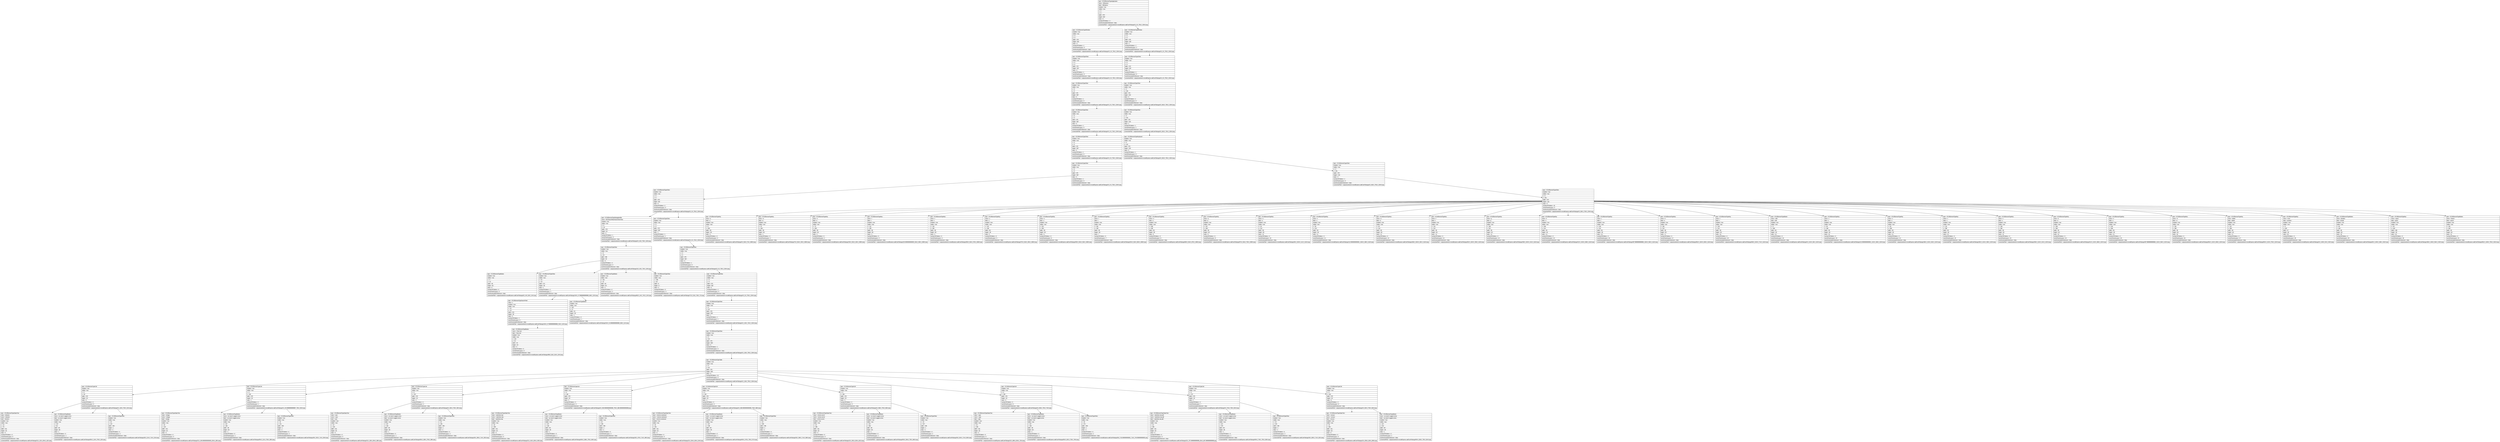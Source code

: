 digraph Layout {

	node [shape=record fontname=Arial];

	0	[label="{type = XCUIElementTypeApplication\l|name = AliExpress\l|label = AliExpress\l|enabled = true\l|visible = true\l|x = 0\l|y = 0\l|width = 375\l|height = 667\l|index = 0\l|numberOfChildren = 3\l|eventGeneratedOnElement = false \l|screenshotPath = outputs/android-to-ios/aliExpress-addCart/S4/pngs/0.0_0.0_750.0_1334.0.png\l}"]
	1	[label="{type = XCUIElementTypeWindow\l|enabled = true\l|visible = true\l|x = 0\l|y = 0\l|width = 375\l|height = 667\l|index = 0\l|numberOfChildren = 1\l|numInParentLayout = 0\l|eventGeneratedOnElement = false \l|screenshotPath = outputs/android-to-ios/aliExpress-addCart/S4/pngs/0.0_0.0_750.0_1334.0.png\l}"]
	2	[label="{type = XCUIElementTypeWindow\l|enabled = true\l|visible = true\l|x = 0\l|y = 0\l|width = 375\l|height = 667\l|index = 2\l|numberOfChildren = 1\l|numInParentLayout = 2\l|eventGeneratedOnElement = false \l|screenshotPath = outputs/android-to-ios/aliExpress-addCart/S4/pngs/0.0_0.0_750.0_1334.0.png\l}"]
	3	[label="{type = XCUIElementTypeOther\l|enabled = true\l|visible = true\l|x = 0\l|y = 0\l|width = 375\l|height = 667\l|index = 0\l|numberOfChildren = 1\l|numInParentLayout = 0\l|eventGeneratedOnElement = false \l|screenshotPath = outputs/android-to-ios/aliExpress-addCart/S4/pngs/0.0_0.0_750.0_1334.0.png\l}"]
	4	[label="{type = XCUIElementTypeOther\l|enabled = true\l|visible = true\l|x = 0\l|y = 0\l|width = 375\l|height = 667\l|index = 0\l|numberOfChildren = 1\l|numInParentLayout = 0\l|eventGeneratedOnElement = false \l|screenshotPath = outputs/android-to-ios/aliExpress-addCart/S4/pngs/0.0_0.0_750.0_1334.0.png\l}"]
	5	[label="{type = XCUIElementTypeOther\l|enabled = true\l|visible = true\l|x = 0\l|y = 0\l|width = 375\l|height = 667\l|index = 0\l|numberOfChildren = 1\l|numInParentLayout = 0\l|eventGeneratedOnElement = false \l|screenshotPath = outputs/android-to-ios/aliExpress-addCart/S4/pngs/0.0_0.0_750.0_1334.0.png\l}"]
	6	[label="{type = XCUIElementTypeOther\l|enabled = true\l|visible = true\l|x = 0\l|y = 451\l|width = 375\l|height = 216\l|index = 0\l|numberOfChildren = 2\l|numInParentLayout = 0\l|eventGeneratedOnElement = false \l|screenshotPath = outputs/android-to-ios/aliExpress-addCart/S4/pngs/0.0_902.0_750.0_1334.0.png\l}"]
	7	[label="{type = XCUIElementTypeOther\l|enabled = true\l|visible = true\l|x = 0\l|y = 0\l|width = 375\l|height = 667\l|index = 0\l|numberOfChildren = 1\l|numInParentLayout = 0\l|eventGeneratedOnElement = false \l|screenshotPath = outputs/android-to-ios/aliExpress-addCart/S4/pngs/0.0_0.0_750.0_1334.0.png\l}"]
	8	[label="{type = XCUIElementTypeOther\l|enabled = true\l|visible = true\l|x = 0\l|y = 451\l|width = 375\l|height = 216\l|index = 1\l|numberOfChildren = 1\l|numInParentLayout = 1\l|eventGeneratedOnElement = false \l|screenshotPath = outputs/android-to-ios/aliExpress-addCart/S4/pngs/0.0_902.0_750.0_1334.0.png\l}"]
	9	[label="{type = XCUIElementTypeOther\l|enabled = true\l|visible = true\l|x = 0\l|y = 0\l|width = 375\l|height = 667\l|index = 0\l|numberOfChildren = 1\l|numInParentLayout = 0\l|eventGeneratedOnElement = false \l|screenshotPath = outputs/android-to-ios/aliExpress-addCart/S4/pngs/0.0_0.0_750.0_1334.0.png\l}"]
	10	[label="{type = XCUIElementTypeKeyboard\l|enabled = true\l|visible = true\l|x = 0\l|y = 451\l|width = 375\l|height = 216\l|index = 0\l|numberOfChildren = 1\l|numInParentLayout = 0\l|eventGeneratedOnElement = false \l|screenshotPath = outputs/android-to-ios/aliExpress-addCart/S4/pngs/0.0_902.0_750.0_1334.0.png\l}"]
	11	[label="{type = XCUIElementTypeOther\l|enabled = true\l|visible = true\l|x = 0\l|y = 0\l|width = 375\l|height = 667\l|index = 0\l|numberOfChildren = 1\l|numInParentLayout = 0\l|eventGeneratedOnElement = false \l|screenshotPath = outputs/android-to-ios/aliExpress-addCart/S4/pngs/0.0_0.0_750.0_1334.0.png\l}"]
	12	[label="{type = XCUIElementTypeOther\l|enabled = true\l|visible = true\l|x = 0\l|y = 451\l|width = 375\l|height = 216\l|index = 0\l|numberOfChildren = 1\l|numInParentLayout = 0\l|eventGeneratedOnElement = false \l|screenshotPath = outputs/android-to-ios/aliExpress-addCart/S4/pngs/0.0_902.0_750.0_1334.0.png\l}"]
	13	[label="{type = XCUIElementTypeOther\l|enabled = true\l|visible = true\l|x = 0\l|y = 0\l|width = 375\l|height = 667\l|index = 0\l|numberOfChildren = 2\l|numInParentLayout = 0\l|eventGeneratedOnElement = false \l|screenshotPath = outputs/android-to-ios/aliExpress-addCart/S4/pngs/0.0_0.0_750.0_1334.0.png\l}"]
	14	[label="{type = XCUIElementTypeOther\l|enabled = true\l|visible = true\l|x = 0\l|y = 451\l|width = 375\l|height = 216\l|index = 0\l|numberOfChildren = 32\l|numInParentLayout = 0\l|eventGeneratedOnElement = false \l|screenshotPath = outputs/android-to-ios/aliExpress-addCart/S4/pngs/0.0_902.0_750.0_1334.0.png\l}"]
	15	[label="{type = XCUIElementTypeNavigationBar\l|name = AEXSearchMainSearchDoorView\l|enabled = true\l|visible = true\l|x = 0\l|y = 20\l|width = 375\l|height = 44\l|index = 0\l|numberOfChildren = 1\l|numInParentLayout = 0\l|eventGeneratedOnElement = false \l|screenshotPath = outputs/android-to-ios/aliExpress-addCart/S4/pngs/0.0_40.0_750.0_128.0.png\l}"]
	16	[label="{type = XCUIElementTypeOther\l|enabled = true\l|visible = true\l|x = 0\l|y = 0\l|width = 375\l|height = 667\l|index = 1\l|numberOfChildren = 1\l|numInParentLayout = 1\l|eventGeneratedOnElement = false \l|screenshotPath = outputs/android-to-ios/aliExpress-addCart/S4/pngs/0.0_0.0_750.0_1334.0.png\l}"]
	17	[label="{type = XCUIElementTypeKey\l|name = q\l|label = q\l|enabled = true\l|visible = true\l|x = 0\l|y = 458\l|width = 38\l|height = 46\l|index = 0\l|numberOfChildren = 0\l|numInParentLayout = 0\l|eventGeneratedOnElement = false \l|screenshotPath = outputs/android-to-ios/aliExpress-addCart/S4/pngs/0.0_916.0_76.0_1008.0.png\l}"]
	18	[label="{type = XCUIElementTypeKey\l|name = w\l|label = w\l|enabled = true\l|visible = true\l|x = 37\l|y = 458\l|width = 38\l|height = 46\l|index = 1\l|numberOfChildren = 0\l|numInParentLayout = 1\l|eventGeneratedOnElement = false \l|screenshotPath = outputs/android-to-ios/aliExpress-addCart/S4/pngs/74.0_916.0_150.0_1008.0.png\l}"]
	19	[label="{type = XCUIElementTypeKey\l|name = e\l|label = e\l|enabled = true\l|visible = true\l|x = 75\l|y = 458\l|width = 38\l|height = 46\l|index = 2\l|numberOfChildren = 0\l|numInParentLayout = 2\l|eventGeneratedOnElement = false \l|screenshotPath = outputs/android-to-ios/aliExpress-addCart/S4/pngs/150.0_916.0_226.0_1008.0.png\l}"]
	20	[label="{type = XCUIElementTypeKey\l|name = r\l|label = r\l|enabled = true\l|visible = true\l|x = 112\l|y = 458\l|width = 38\l|height = 46\l|index = 3\l|numberOfChildren = 0\l|numInParentLayout = 3\l|eventGeneratedOnElement = false \l|screenshotPath = outputs/android-to-ios/aliExpress-addCart/S4/pngs/224.00000000000003_916.0_300.0_1008.0.png\l}"]
	21	[label="{type = XCUIElementTypeKey\l|name = t\l|label = t\l|enabled = true\l|visible = true\l|x = 150\l|y = 458\l|width = 38\l|height = 46\l|index = 4\l|numberOfChildren = 0\l|numInParentLayout = 4\l|eventGeneratedOnElement = false \l|screenshotPath = outputs/android-to-ios/aliExpress-addCart/S4/pngs/300.0_916.0_376.0_1008.0.png\l}"]
	22	[label="{type = XCUIElementTypeKey\l|name = y\l|label = y\l|enabled = true\l|visible = true\l|x = 187\l|y = 458\l|width = 38\l|height = 46\l|index = 5\l|numberOfChildren = 0\l|numInParentLayout = 5\l|eventGeneratedOnElement = false \l|screenshotPath = outputs/android-to-ios/aliExpress-addCart/S4/pngs/374.0_916.0_450.0_1008.0.png\l}"]
	23	[label="{type = XCUIElementTypeKey\l|name = u\l|label = u\l|enabled = true\l|visible = true\l|x = 225\l|y = 458\l|width = 38\l|height = 46\l|index = 6\l|numberOfChildren = 0\l|numInParentLayout = 6\l|eventGeneratedOnElement = false \l|screenshotPath = outputs/android-to-ios/aliExpress-addCart/S4/pngs/450.0_916.0_526.0_1008.0.png\l}"]
	24	[label="{type = XCUIElementTypeKey\l|name = i\l|label = i\l|enabled = true\l|visible = true\l|x = 262\l|y = 458\l|width = 38\l|height = 46\l|index = 7\l|numberOfChildren = 0\l|numInParentLayout = 7\l|eventGeneratedOnElement = false \l|screenshotPath = outputs/android-to-ios/aliExpress-addCart/S4/pngs/524.0_916.0_600.0_1008.0.png\l}"]
	25	[label="{type = XCUIElementTypeKey\l|name = o\l|label = o\l|enabled = true\l|visible = true\l|x = 300\l|y = 458\l|width = 38\l|height = 46\l|index = 8\l|numberOfChildren = 0\l|numInParentLayout = 8\l|eventGeneratedOnElement = false \l|screenshotPath = outputs/android-to-ios/aliExpress-addCart/S4/pngs/600.0_916.0_676.0_1008.0.png\l}"]
	26	[label="{type = XCUIElementTypeKey\l|name = p\l|label = p\l|enabled = true\l|visible = true\l|x = 337\l|y = 458\l|width = 38\l|height = 46\l|index = 9\l|numberOfChildren = 0\l|numInParentLayout = 9\l|eventGeneratedOnElement = false \l|screenshotPath = outputs/android-to-ios/aliExpress-addCart/S4/pngs/674.0_916.0_750.0_1008.0.png\l}"]
	27	[label="{type = XCUIElementTypeKey\l|name = a\l|label = a\l|enabled = true\l|visible = true\l|x = 18\l|y = 512\l|width = 38\l|height = 46\l|index = 10\l|numberOfChildren = 0\l|numInParentLayout = 10\l|eventGeneratedOnElement = false \l|screenshotPath = outputs/android-to-ios/aliExpress-addCart/S4/pngs/36.0_1024.0_112.0_1116.0.png\l}"]
	28	[label="{type = XCUIElementTypeKey\l|name = s\l|label = s\l|enabled = true\l|visible = true\l|x = 56\l|y = 512\l|width = 38\l|height = 46\l|index = 11\l|numberOfChildren = 0\l|numInParentLayout = 11\l|eventGeneratedOnElement = false \l|screenshotPath = outputs/android-to-ios/aliExpress-addCart/S4/pngs/112.00000000000001_1024.0_188.0_1116.0.png\l}"]
	29	[label="{type = XCUIElementTypeKey\l|name = d\l|label = d\l|enabled = true\l|visible = true\l|x = 93\l|y = 512\l|width = 38\l|height = 46\l|index = 12\l|numberOfChildren = 0\l|numInParentLayout = 12\l|eventGeneratedOnElement = false \l|screenshotPath = outputs/android-to-ios/aliExpress-addCart/S4/pngs/186.0_1024.0_262.0_1116.0.png\l}"]
	30	[label="{type = XCUIElementTypeKey\l|name = f\l|label = f\l|enabled = true\l|visible = true\l|x = 131\l|y = 512\l|width = 38\l|height = 46\l|index = 13\l|numberOfChildren = 0\l|numInParentLayout = 13\l|eventGeneratedOnElement = false \l|screenshotPath = outputs/android-to-ios/aliExpress-addCart/S4/pngs/262.0_1024.0_338.0_1116.0.png\l}"]
	31	[label="{type = XCUIElementTypeKey\l|name = g\l|label = g\l|enabled = true\l|visible = true\l|x = 169\l|y = 512\l|width = 38\l|height = 46\l|index = 14\l|numberOfChildren = 0\l|numInParentLayout = 14\l|eventGeneratedOnElement = false \l|screenshotPath = outputs/android-to-ios/aliExpress-addCart/S4/pngs/338.0_1024.0_414.0_1116.0.png\l}"]
	32	[label="{type = XCUIElementTypeKey\l|name = h\l|label = h\l|enabled = true\l|visible = true\l|x = 206\l|y = 512\l|width = 38\l|height = 46\l|index = 15\l|numberOfChildren = 0\l|numInParentLayout = 15\l|eventGeneratedOnElement = false \l|screenshotPath = outputs/android-to-ios/aliExpress-addCart/S4/pngs/412.0_1024.0_488.0_1116.0.png\l}"]
	33	[label="{type = XCUIElementTypeKey\l|name = j\l|label = j\l|enabled = true\l|visible = true\l|x = 244\l|y = 512\l|width = 38\l|height = 46\l|index = 16\l|numberOfChildren = 0\l|numInParentLayout = 16\l|eventGeneratedOnElement = false \l|screenshotPath = outputs/android-to-ios/aliExpress-addCart/S4/pngs/487.99999999999994_1024.0_564.0_1116.0.png\l}"]
	34	[label="{type = XCUIElementTypeKey\l|name = k\l|label = k\l|enabled = true\l|visible = true\l|x = 281\l|y = 512\l|width = 38\l|height = 46\l|index = 17\l|numberOfChildren = 0\l|numInParentLayout = 17\l|eventGeneratedOnElement = false \l|screenshotPath = outputs/android-to-ios/aliExpress-addCart/S4/pngs/562.0_1024.0_638.0_1116.0.png\l}"]
	35	[label="{type = XCUIElementTypeKey\l|name = l\l|label = l\l|enabled = true\l|visible = true\l|x = 319\l|y = 512\l|width = 38\l|height = 46\l|index = 18\l|numberOfChildren = 0\l|numInParentLayout = 18\l|eventGeneratedOnElement = false \l|screenshotPath = outputs/android-to-ios/aliExpress-addCart/S4/pngs/638.0_1024.0_714.0_1116.0.png\l}"]
	36	[label="{type = XCUIElementTypeButton\l|name = shift\l|label = shift\l|enabled = true\l|visible = true\l|x = 0\l|y = 566\l|width = 48\l|height = 46\l|index = 19\l|numberOfChildren = 0\l|numInParentLayout = 19\l|eventGeneratedOnElement = false \l|screenshotPath = outputs/android-to-ios/aliExpress-addCart/S4/pngs/0.0_1132.0_96.0_1224.0.png\l}"]
	37	[label="{type = XCUIElementTypeKey\l|name = z\l|label = z\l|enabled = true\l|visible = true\l|x = 56\l|y = 566\l|width = 38\l|height = 46\l|index = 20\l|numberOfChildren = 0\l|numInParentLayout = 20\l|eventGeneratedOnElement = false \l|screenshotPath = outputs/android-to-ios/aliExpress-addCart/S4/pngs/112.00000000000001_1132.0_188.0_1224.0.png\l}"]
	38	[label="{type = XCUIElementTypeKey\l|name = x\l|label = x\l|enabled = true\l|visible = true\l|x = 93\l|y = 566\l|width = 38\l|height = 46\l|index = 21\l|numberOfChildren = 0\l|numInParentLayout = 21\l|eventGeneratedOnElement = false \l|screenshotPath = outputs/android-to-ios/aliExpress-addCart/S4/pngs/186.0_1132.0_262.0_1224.0.png\l}"]
	39	[label="{type = XCUIElementTypeKey\l|name = c\l|label = c\l|enabled = true\l|visible = true\l|x = 131\l|y = 566\l|width = 38\l|height = 46\l|index = 22\l|numberOfChildren = 0\l|numInParentLayout = 22\l|eventGeneratedOnElement = false \l|screenshotPath = outputs/android-to-ios/aliExpress-addCart/S4/pngs/262.0_1132.0_338.0_1224.0.png\l}"]
	40	[label="{type = XCUIElementTypeKey\l|name = v\l|label = v\l|enabled = true\l|visible = true\l|x = 169\l|y = 566\l|width = 38\l|height = 46\l|index = 23\l|numberOfChildren = 0\l|numInParentLayout = 23\l|eventGeneratedOnElement = false \l|screenshotPath = outputs/android-to-ios/aliExpress-addCart/S4/pngs/338.0_1132.0_414.0_1224.0.png\l}"]
	41	[label="{type = XCUIElementTypeKey\l|name = b\l|label = b\l|enabled = true\l|visible = true\l|x = 206\l|y = 566\l|width = 38\l|height = 46\l|index = 24\l|numberOfChildren = 0\l|numInParentLayout = 24\l|eventGeneratedOnElement = false \l|screenshotPath = outputs/android-to-ios/aliExpress-addCart/S4/pngs/412.0_1132.0_488.0_1224.0.png\l}"]
	42	[label="{type = XCUIElementTypeKey\l|name = n\l|label = n\l|enabled = true\l|visible = true\l|x = 244\l|y = 566\l|width = 38\l|height = 46\l|index = 25\l|numberOfChildren = 0\l|numInParentLayout = 25\l|eventGeneratedOnElement = false \l|screenshotPath = outputs/android-to-ios/aliExpress-addCart/S4/pngs/487.99999999999994_1132.0_564.0_1224.0.png\l}"]
	43	[label="{type = XCUIElementTypeKey\l|name = m\l|label = m\l|enabled = true\l|visible = true\l|x = 281\l|y = 566\l|width = 38\l|height = 46\l|index = 26\l|numberOfChildren = 0\l|numInParentLayout = 26\l|eventGeneratedOnElement = false \l|screenshotPath = outputs/android-to-ios/aliExpress-addCart/S4/pngs/562.0_1132.0_638.0_1224.0.png\l}"]
	44	[label="{type = XCUIElementTypeKey\l|name = delete\l|label = delete\l|enabled = true\l|visible = true\l|x = 327\l|y = 566\l|width = 48\l|height = 46\l|index = 27\l|numberOfChildren = 0\l|numInParentLayout = 27\l|eventGeneratedOnElement = false \l|screenshotPath = outputs/android-to-ios/aliExpress-addCart/S4/pngs/654.0_1132.0_750.0_1224.0.png\l}"]
	45	[label="{type = XCUIElementTypeKey\l|name = more\l|label = numbers\l|enabled = true\l|visible = true\l|x = 0\l|y = 620\l|width = 47\l|height = 46\l|index = 28\l|numberOfChildren = 0\l|numInParentLayout = 28\l|eventGeneratedOnElement = false \l|screenshotPath = outputs/android-to-ios/aliExpress-addCart/S4/pngs/0.0_1240.0_94.0_1332.0.png\l}"]
	46	[label="{type = XCUIElementTypeButton\l|name = dictation\l|label = Dictate\l|enabled = true\l|visible = true\l|x = 46\l|y = 620\l|width = 48\l|height = 46\l|index = 29\l|numberOfChildren = 0\l|numInParentLayout = 29\l|eventGeneratedOnElement = false \l|screenshotPath = outputs/android-to-ios/aliExpress-addCart/S4/pngs/92.0_1240.0_188.0_1332.0.png\l}"]
	47	[label="{type = XCUIElementTypeKey\l|name = space\l|label = space\l|enabled = true\l|visible = true\l|x = 93\l|y = 620\l|width = 189\l|height = 46\l|index = 30\l|numberOfChildren = 0\l|numInParentLayout = 30\l|eventGeneratedOnElement = false \l|screenshotPath = outputs/android-to-ios/aliExpress-addCart/S4/pngs/186.0_1240.0_564.0_1332.0.png\l}"]
	48	[label="{type = XCUIElementTypeButton\l|name = Search\l|label = search\l|enabled = true\l|visible = true\l|x = 281\l|y = 620\l|width = 94\l|height = 46\l|index = 31\l|numberOfChildren = 0\l|numInParentLayout = 31\l|eventGeneratedOnElement = false \l|screenshotPath = outputs/android-to-ios/aliExpress-addCart/S4/pngs/562.0_1240.0_750.0_1332.0.png\l}"]
	49	[label="{type = XCUIElementTypeOther\l|enabled = true\l|visible = true\l|x = 8\l|y = 20\l|width = 359\l|height = 44\l|index = 0\l|numberOfChildren = 4\l|numInParentLayout = 0\l|eventGeneratedOnElement = false \l|screenshotPath = outputs/android-to-ios/aliExpress-addCart/S4/pngs/16.0_40.0_734.0_128.0.png\l}"]
	50	[label="{type = XCUIElementTypeOther\l|enabled = true\l|visible = true\l|x = 0\l|y = 0\l|width = 375\l|height = 667\l|index = 0\l|numberOfChildren = 1\l|numInParentLayout = 0\l|eventGeneratedOnElement = false \l|screenshotPath = outputs/android-to-ios/aliExpress-addCart/S4/pngs/0.0_0.0_750.0_1334.0.png\l}"]
	51	[label="{type = XCUIElementTypeButton\l|enabled = true\l|visible = true\l|x = 4\l|y = 22\l|width = 40\l|height = 40\l|index = 0\l|numberOfChildren = 0\l|numInParentLayout = 0\l|eventGeneratedOnElement = false \l|screenshotPath = outputs/android-to-ios/aliExpress-addCart/S4/pngs/8.0_44.0_88.0_124.0.png\l}"]
	52	[label="{type = XCUIElementTypeOther\l|enabled = true\l|visible = true\l|x = 52\l|y = 24\l|width = 271\l|height = 36\l|index = 1\l|numberOfChildren = 2\l|numInParentLayout = 1\l|eventGeneratedOnElement = false \l|screenshotPath = outputs/android-to-ios/aliExpress-addCart/S4/pngs/104.0_47.99999999999999_646.0_120.0.png\l}"]
	53	[label="{type = XCUIElementTypeButton\l|enabled = true\l|visible = true\l|x = 331\l|y = 22\l|width = 40\l|height = 40\l|index = 2\l|numberOfChildren = 0\l|numInParentLayout = 2\l|eventGeneratedOnElement = false \l|screenshotPath = outputs/android-to-ios/aliExpress-addCart/S4/pngs/662.0_44.0_742.0_124.0.png\l}"]
	54	[label="{type = XCUIElementTypeOther\l|enabled = true\l|visible = true\l|x = 356\l|y = 28\l|width = 8\l|height = 8\l|index = 3\l|numberOfChildren = 0\l|numInParentLayout = 3\l|eventGeneratedOnElement = false \l|screenshotPath = outputs/android-to-ios/aliExpress-addCart/S4/pngs/712.0_56.0_728.0_72.0.png\l}"]
	55	[label="{type = XCUIElementTypeOther\l|enabled = true\l|visible = true\l|x = 0\l|y = 0\l|width = 375\l|height = 667\l|index = 0\l|numberOfChildren = 2\l|numInParentLayout = 0\l|eventGeneratedOnElement = false \l|screenshotPath = outputs/android-to-ios/aliExpress-addCart/S4/pngs/0.0_0.0_750.0_1334.0.png\l}"]
	56	[label="{type = XCUIElementTypeSearchField\l|value = v\l|enabled = true\l|visible = true\l|x = 52\l|y = 24\l|width = 215\l|height = 36\l|index = 0\l|numberOfChildren = 1\l|numInParentLayout = 0\l|eventGeneratedOnElement = false \l|screenshotPath = outputs/android-to-ios/aliExpress-addCart/S4/pngs/104.0_47.99999999999999_534.0_120.0.png\l}"]
	57	[label="{type = XCUIElementTypeButton\l|enabled = true\l|visible = true\l|x = 267\l|y = 27\l|width = 52\l|height = 30\l|index = 1\l|numberOfChildren = 0\l|numInParentLayout = 1\l|eventGeneratedOnElement = false \l|screenshotPath = outputs/android-to-ios/aliExpress-addCart/S4/pngs/534.0_53.99999999999999_638.0_114.0.png\l}"]
	58	[label="{type = XCUIElementTypeOther\l|enabled = true\l|visible = true\l|x = 0\l|y = 64\l|width = 375\l|height = 603\l|index = 1\l|numberOfChildren = 1\l|numInParentLayout = 1\l|eventGeneratedOnElement = false \l|screenshotPath = outputs/android-to-ios/aliExpress-addCart/S4/pngs/0.0_128.0_750.0_1334.0.png\l}"]
	59	[label="{type = XCUIElementTypeButton\l|name = Clear text\l|label = Clear text\l|enabled = true\l|visible = true\l|x = 243\l|y = 33\l|width = 19\l|height = 19\l|index = 0\l|numberOfChildren = 0\l|numInParentLayout = 0\l|eventGeneratedOnElement = false \l|screenshotPath = outputs/android-to-ios/aliExpress-addCart/S4/pngs/486.0_66.0_524.0_104.0.png\l}"]
	60	[label="{type = XCUIElementTypeOther\l|enabled = true\l|visible = true\l|x = 0\l|y = 64\l|width = 375\l|height = 603\l|index = 0\l|numberOfChildren = 1\l|numInParentLayout = 0\l|eventGeneratedOnElement = false \l|screenshotPath = outputs/android-to-ios/aliExpress-addCart/S4/pngs/0.0_128.0_750.0_1334.0.png\l}"]
	61	[label="{type = XCUIElementTypeTable\l|enabled = true\l|visible = true\l|x = 0\l|y = 64\l|width = 375\l|height = 603\l|index = 0\l|numberOfChildren = 10\l|numInParentLayout = 0\l|eventGeneratedOnElement = false \l|screenshotPath = outputs/android-to-ios/aliExpress-addCart/S4/pngs/0.0_128.0_750.0_1334.0.png\l}"]
	62	[label="{type = XCUIElementTypeCell\l|enabled = true\l|visible = true\l|x = 0\l|y = 64\l|width = 375\l|height = 44\l|index = 0\l|numberOfChildren = 3\l|numInParentLayout = 0\l|eventGeneratedOnElement = false \l|screenshotPath = outputs/android-to-ios/aliExpress-addCart/S4/pngs/0.0_128.0_750.0_216.0.png\l}"]
	63	[label="{type = XCUIElementTypeCell\l|enabled = true\l|visible = true\l|x = 0\l|y = 108\l|width = 375\l|height = 44\l|index = 1\l|numberOfChildren = 3\l|numInParentLayout = 1\l|eventGeneratedOnElement = false \l|screenshotPath = outputs/android-to-ios/aliExpress-addCart/S4/pngs/0.0_215.99999999999997_750.0_304.0.png\l}"]
	64	[label="{type = XCUIElementTypeCell\l|enabled = true\l|visible = true\l|x = 0\l|y = 152\l|width = 375\l|height = 44\l|index = 2\l|numberOfChildren = 3\l|numInParentLayout = 2\l|eventGeneratedOnElement = false \l|screenshotPath = outputs/android-to-ios/aliExpress-addCart/S4/pngs/0.0_304.0_750.0_392.0.png\l}"]
	65	[label="{type = XCUIElementTypeCell\l|enabled = true\l|visible = true\l|x = 0\l|y = 196\l|width = 375\l|height = 44\l|index = 3\l|numberOfChildren = 3\l|numInParentLayout = 3\l|eventGeneratedOnElement = false \l|screenshotPath = outputs/android-to-ios/aliExpress-addCart/S4/pngs/0.0_392.00000000000006_750.0_480.00000000000006.png\l}"]
	66	[label="{type = XCUIElementTypeCell\l|enabled = true\l|visible = true\l|x = 0\l|y = 240\l|width = 375\l|height = 44\l|index = 4\l|numberOfChildren = 3\l|numInParentLayout = 4\l|eventGeneratedOnElement = false \l|screenshotPath = outputs/android-to-ios/aliExpress-addCart/S4/pngs/0.0_480.00000000000006_750.0_568.0.png\l}"]
	67	[label="{type = XCUIElementTypeCell\l|enabled = true\l|visible = true\l|x = 0\l|y = 284\l|width = 375\l|height = 44\l|index = 5\l|numberOfChildren = 3\l|numInParentLayout = 5\l|eventGeneratedOnElement = false \l|screenshotPath = outputs/android-to-ios/aliExpress-addCart/S4/pngs/0.0_568.0_750.0_656.0.png\l}"]
	68	[label="{type = XCUIElementTypeCell\l|enabled = true\l|visible = true\l|x = 0\l|y = 328\l|width = 375\l|height = 44\l|index = 6\l|numberOfChildren = 3\l|numInParentLayout = 6\l|eventGeneratedOnElement = false \l|screenshotPath = outputs/android-to-ios/aliExpress-addCart/S4/pngs/0.0_656.0_750.0_744.0.png\l}"]
	69	[label="{type = XCUIElementTypeCell\l|enabled = true\l|visible = true\l|x = 0\l|y = 372\l|width = 375\l|height = 44\l|index = 7\l|numberOfChildren = 3\l|numInParentLayout = 7\l|eventGeneratedOnElement = false \l|screenshotPath = outputs/android-to-ios/aliExpress-addCart/S4/pngs/0.0_744.0_750.0_832.0.png\l}"]
	70	[label="{type = XCUIElementTypeCell\l|enabled = true\l|visible = true\l|x = 0\l|y = 416\l|width = 375\l|height = 44\l|index = 8\l|numberOfChildren = 3\l|numInParentLayout = 8\l|eventGeneratedOnElement = false \l|screenshotPath = outputs/android-to-ios/aliExpress-addCart/S4/pngs/0.0_832.0_750.0_920.0.png\l}"]
	71	[label="{type = XCUIElementTypeStaticText\l|value = vibrators\l|name = vibrators\l|label = vibrators\l|enabled = true\l|visible = true\l|x = 16\l|y = 76\l|width = 311\l|height = 20\l|index = 0\l|numberOfChildren = 0\l|numInParentLayout = 0\l|eventGeneratedOnElement = false \l|screenshotPath = outputs/android-to-ios/aliExpress-addCart/S4/pngs/32.0_152.0_654.0_192.0.png\l}"]
	72	[label="{type = XCUIElementTypeButton\l|name = ae search suggest arrow\l|label = ae search suggest arrow\l|enabled = true\l|visible = true\l|x = 327\l|y = 62\l|width = 48\l|height = 48\l|index = 1\l|numberOfChildren = 0\l|numInParentLayout = 1\l|eventGeneratedOnElement = false \l|screenshotPath = outputs/android-to-ios/aliExpress-addCart/S4/pngs/654.0_124.0_750.0_220.0.png\l}"]
	73	[label="{type = XCUIElementTypeOther\l|enabled = true\l|visible = true\l|x = 18\l|y = 107\l|width = 339\l|height = 1\l|index = 2\l|numberOfChildren = 0\l|numInParentLayout = 2\l|eventGeneratedOnElement = false \l|screenshotPath = outputs/android-to-ios/aliExpress-addCart/S4/pngs/36.0_214.0_714.0_216.0.png\l}"]
	74	[label="{type = XCUIElementTypeStaticText\l|value = vintage\l|name = vintage\l|label = vintage\l|enabled = true\l|visible = true\l|x = 16\l|y = 120\l|width = 311\l|height = 20\l|index = 0\l|numberOfChildren = 0\l|numInParentLayout = 0\l|eventGeneratedOnElement = false \l|screenshotPath = outputs/android-to-ios/aliExpress-addCart/S4/pngs/32.0_240.00000000000003_654.0_280.0.png\l}"]
	75	[label="{type = XCUIElementTypeButton\l|name = ae search suggest arrow\l|label = ae search suggest arrow\l|enabled = true\l|visible = true\l|x = 327\l|y = 106\l|width = 48\l|height = 48\l|index = 1\l|numberOfChildren = 0\l|numInParentLayout = 1\l|eventGeneratedOnElement = false \l|screenshotPath = outputs/android-to-ios/aliExpress-addCart/S4/pngs/654.0_212.0_750.0_308.0.png\l}"]
	76	[label="{type = XCUIElementTypeOther\l|enabled = true\l|visible = true\l|x = 18\l|y = 151\l|width = 339\l|height = 1\l|index = 2\l|numberOfChildren = 0\l|numInParentLayout = 2\l|eventGeneratedOnElement = false \l|screenshotPath = outputs/android-to-ios/aliExpress-addCart/S4/pngs/36.0_302.0_714.0_304.0.png\l}"]
	77	[label="{type = XCUIElementTypeStaticText\l|value = vase\l|name = vase\l|label = vase\l|enabled = true\l|visible = true\l|x = 16\l|y = 164\l|width = 311\l|height = 20\l|index = 0\l|numberOfChildren = 0\l|numInParentLayout = 0\l|eventGeneratedOnElement = false \l|screenshotPath = outputs/android-to-ios/aliExpress-addCart/S4/pngs/32.0_328.0_654.0_368.0.png\l}"]
	78	[label="{type = XCUIElementTypeButton\l|name = ae search suggest arrow\l|label = ae search suggest arrow\l|enabled = true\l|visible = true\l|x = 327\l|y = 150\l|width = 48\l|height = 48\l|index = 1\l|numberOfChildren = 0\l|numInParentLayout = 1\l|eventGeneratedOnElement = false \l|screenshotPath = outputs/android-to-ios/aliExpress-addCart/S4/pngs/654.0_300.0_750.0_396.0.png\l}"]
	79	[label="{type = XCUIElementTypeOther\l|enabled = true\l|visible = true\l|x = 18\l|y = 195\l|width = 339\l|height = 1\l|index = 2\l|numberOfChildren = 0\l|numInParentLayout = 2\l|eventGeneratedOnElement = false \l|screenshotPath = outputs/android-to-ios/aliExpress-addCart/S4/pngs/36.0_390.0_714.0_392.0.png\l}"]
	80	[label="{type = XCUIElementTypeStaticText\l|value = valentines day\l|name = valentines day\l|label = valentines day\l|enabled = true\l|visible = true\l|x = 16\l|y = 208\l|width = 311\l|height = 20\l|index = 0\l|numberOfChildren = 0\l|numInParentLayout = 0\l|eventGeneratedOnElement = false \l|screenshotPath = outputs/android-to-ios/aliExpress-addCart/S4/pngs/32.0_416.0_654.0_456.0.png\l}"]
	81	[label="{type = XCUIElementTypeButton\l|name = ae search suggest arrow\l|label = ae search suggest arrow\l|enabled = true\l|visible = true\l|x = 327\l|y = 194\l|width = 48\l|height = 48\l|index = 1\l|numberOfChildren = 0\l|numInParentLayout = 1\l|eventGeneratedOnElement = false \l|screenshotPath = outputs/android-to-ios/aliExpress-addCart/S4/pngs/654.0_388.0_750.0_484.0.png\l}"]
	82	[label="{type = XCUIElementTypeOther\l|enabled = true\l|visible = true\l|x = 18\l|y = 239\l|width = 339\l|height = 1\l|index = 2\l|numberOfChildren = 0\l|numInParentLayout = 2\l|eventGeneratedOnElement = false \l|screenshotPath = outputs/android-to-ios/aliExpress-addCart/S4/pngs/36.0_478.0_714.0_480.0.png\l}"]
	83	[label="{type = XCUIElementTypeStaticText\l|value = vivienne westwood\l|name = vivienne westwood\l|label = vivienne westwood\l|enabled = true\l|visible = true\l|x = 16\l|y = 252\l|width = 311\l|height = 20\l|index = 0\l|numberOfChildren = 0\l|numInParentLayout = 0\l|eventGeneratedOnElement = false \l|screenshotPath = outputs/android-to-ios/aliExpress-addCart/S4/pngs/32.0_504.0_654.0_544.0.png\l}"]
	84	[label="{type = XCUIElementTypeButton\l|name = ae search suggest arrow\l|label = ae search suggest arrow\l|enabled = true\l|visible = true\l|x = 327\l|y = 238\l|width = 48\l|height = 48\l|index = 1\l|numberOfChildren = 0\l|numInParentLayout = 1\l|eventGeneratedOnElement = false \l|screenshotPath = outputs/android-to-ios/aliExpress-addCart/S4/pngs/654.0_476.0_750.0_572.0.png\l}"]
	85	[label="{type = XCUIElementTypeOther\l|enabled = true\l|visible = true\l|x = 18\l|y = 283\l|width = 339\l|height = 1\l|index = 2\l|numberOfChildren = 0\l|numInParentLayout = 2\l|eventGeneratedOnElement = false \l|screenshotPath = outputs/android-to-ios/aliExpress-addCart/S4/pngs/36.0_566.0_714.0_568.0.png\l}"]
	86	[label="{type = XCUIElementTypeStaticText\l|value = victoria secret\l|name = victoria secret\l|label = victoria secret\l|enabled = true\l|visible = true\l|x = 16\l|y = 296\l|width = 311\l|height = 20\l|index = 0\l|numberOfChildren = 0\l|numInParentLayout = 0\l|eventGeneratedOnElement = false \l|screenshotPath = outputs/android-to-ios/aliExpress-addCart/S4/pngs/32.0_592.0_654.0_632.0.png\l}"]
	87	[label="{type = XCUIElementTypeButton\l|name = ae search suggest arrow\l|label = ae search suggest arrow\l|enabled = true\l|visible = true\l|x = 327\l|y = 282\l|width = 48\l|height = 48\l|index = 1\l|numberOfChildren = 0\l|numInParentLayout = 1\l|eventGeneratedOnElement = false \l|screenshotPath = outputs/android-to-ios/aliExpress-addCart/S4/pngs/654.0_564.0_750.0_660.0.png\l}"]
	88	[label="{type = XCUIElementTypeOther\l|enabled = true\l|visible = true\l|x = 18\l|y = 327\l|width = 339\l|height = 1\l|index = 2\l|numberOfChildren = 0\l|numInParentLayout = 2\l|eventGeneratedOnElement = false \l|screenshotPath = outputs/android-to-ios/aliExpress-addCart/S4/pngs/36.0_654.0_714.0_656.0.png\l}"]
	89	[label="{type = XCUIElementTypeStaticText\l|value = vape\l|name = vape\l|label = vape\l|enabled = true\l|visible = true\l|x = 16\l|y = 340\l|width = 311\l|height = 20\l|index = 0\l|numberOfChildren = 0\l|numInParentLayout = 0\l|eventGeneratedOnElement = false \l|screenshotPath = outputs/android-to-ios/aliExpress-addCart/S4/pngs/32.0_680.0_654.0_720.0.png\l}"]
	90	[label="{type = XCUIElementTypeButton\l|name = ae search suggest arrow\l|label = ae search suggest arrow\l|enabled = true\l|visible = true\l|x = 327\l|y = 326\l|width = 48\l|height = 48\l|index = 1\l|numberOfChildren = 0\l|numInParentLayout = 1\l|eventGeneratedOnElement = false \l|screenshotPath = outputs/android-to-ios/aliExpress-addCart/S4/pngs/654.0_652.0_750.0_748.0.png\l}"]
	91	[label="{type = XCUIElementTypeOther\l|enabled = true\l|visible = true\l|x = 18\l|y = 371\l|width = 339\l|height = 1\l|index = 2\l|numberOfChildren = 0\l|numInParentLayout = 2\l|eventGeneratedOnElement = false \l|screenshotPath = outputs/android-to-ios/aliExpress-addCart/S4/pngs/36.0_742.0000000000001_714.0_744.0000000000001.png\l}"]
	92	[label="{type = XCUIElementTypeStaticText\l|value = valentines day gift\l|name = valentines day gift\l|label = valentines day gift\l|enabled = true\l|visible = true\l|x = 16\l|y = 384\l|width = 311\l|height = 20\l|index = 0\l|numberOfChildren = 0\l|numInParentLayout = 0\l|eventGeneratedOnElement = false \l|screenshotPath = outputs/android-to-ios/aliExpress-addCart/S4/pngs/32.0_767.9999999999999_654.0_807.9999999999999.png\l}"]
	93	[label="{type = XCUIElementTypeButton\l|name = ae search suggest arrow\l|label = ae search suggest arrow\l|enabled = true\l|visible = true\l|x = 327\l|y = 370\l|width = 48\l|height = 48\l|index = 1\l|numberOfChildren = 0\l|numInParentLayout = 1\l|eventGeneratedOnElement = false \l|screenshotPath = outputs/android-to-ios/aliExpress-addCart/S4/pngs/654.0_740.0_750.0_836.0.png\l}"]
	94	[label="{type = XCUIElementTypeOther\l|enabled = true\l|visible = true\l|x = 18\l|y = 415\l|width = 339\l|height = 1\l|index = 2\l|numberOfChildren = 0\l|numInParentLayout = 2\l|eventGeneratedOnElement = false \l|screenshotPath = outputs/android-to-ios/aliExpress-addCart/S4/pngs/36.0_830.0_714.0_832.0.png\l}"]
	95	[label="{type = XCUIElementTypeStaticText\l|value = versace\l|name = versace\l|label = versace\l|enabled = true\l|visible = true\l|x = 16\l|y = 428\l|width = 311\l|height = 20\l|index = 0\l|numberOfChildren = 0\l|numInParentLayout = 0\l|eventGeneratedOnElement = false \l|screenshotPath = outputs/android-to-ios/aliExpress-addCart/S4/pngs/32.0_856.0_654.0_896.0.png\l}"]
	96	[label="{type = XCUIElementTypeButton\l|name = ae search suggest arrow\l|label = ae search suggest arrow\l|enabled = true\l|visible = true\l|x = 327\l|y = 414\l|width = 48\l|height = 48\l|index = 1\l|numberOfChildren = 0\l|numInParentLayout = 1\l|eventGeneratedOnElement = false \l|screenshotPath = outputs/android-to-ios/aliExpress-addCart/S4/pngs/654.0_828.0_750.0_924.0.png\l}"]


	0 -> 1
	0 -> 2
	1 -> 3
	2 -> 4
	3 -> 5
	4 -> 6
	5 -> 7
	6 -> 8
	7 -> 9
	8 -> 10
	9 -> 11
	10 -> 12
	11 -> 13
	12 -> 14
	13 -> 15
	13 -> 16
	14 -> 17
	14 -> 18
	14 -> 19
	14 -> 20
	14 -> 21
	14 -> 22
	14 -> 23
	14 -> 24
	14 -> 25
	14 -> 26
	14 -> 27
	14 -> 28
	14 -> 29
	14 -> 30
	14 -> 31
	14 -> 32
	14 -> 33
	14 -> 34
	14 -> 35
	14 -> 36
	14 -> 37
	14 -> 38
	14 -> 39
	14 -> 40
	14 -> 41
	14 -> 42
	14 -> 43
	14 -> 44
	14 -> 45
	14 -> 46
	14 -> 47
	14 -> 48
	15 -> 49
	16 -> 50
	49 -> 51
	49 -> 52
	49 -> 53
	49 -> 54
	50 -> 55
	52 -> 56
	52 -> 57
	55 -> 58
	56 -> 59
	58 -> 60
	60 -> 61
	61 -> 62
	61 -> 63
	61 -> 64
	61 -> 65
	61 -> 66
	61 -> 67
	61 -> 68
	61 -> 69
	61 -> 70
	62 -> 71
	62 -> 72
	62 -> 73
	63 -> 74
	63 -> 75
	63 -> 76
	64 -> 77
	64 -> 78
	64 -> 79
	65 -> 80
	65 -> 81
	65 -> 82
	66 -> 83
	66 -> 84
	66 -> 85
	67 -> 86
	67 -> 87
	67 -> 88
	68 -> 89
	68 -> 90
	68 -> 91
	69 -> 92
	69 -> 93
	69 -> 94
	70 -> 95
	70 -> 96


}